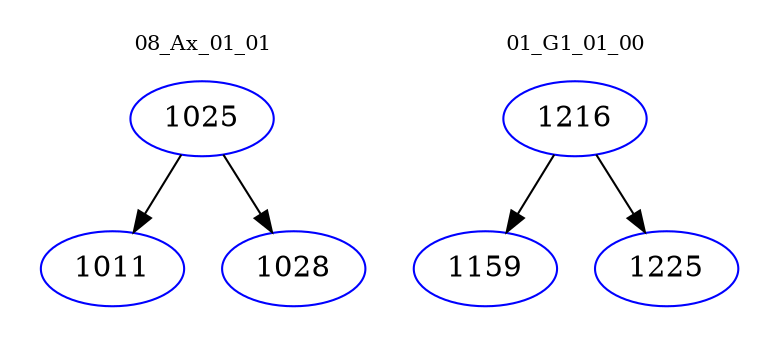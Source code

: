 digraph{
subgraph cluster_0 {
color = white
label = "08_Ax_01_01";
fontsize=10;
T0_1025 [label="1025", color="blue"]
T0_1025 -> T0_1011 [color="black"]
T0_1011 [label="1011", color="blue"]
T0_1025 -> T0_1028 [color="black"]
T0_1028 [label="1028", color="blue"]
}
subgraph cluster_1 {
color = white
label = "01_G1_01_00";
fontsize=10;
T1_1216 [label="1216", color="blue"]
T1_1216 -> T1_1159 [color="black"]
T1_1159 [label="1159", color="blue"]
T1_1216 -> T1_1225 [color="black"]
T1_1225 [label="1225", color="blue"]
}
}
